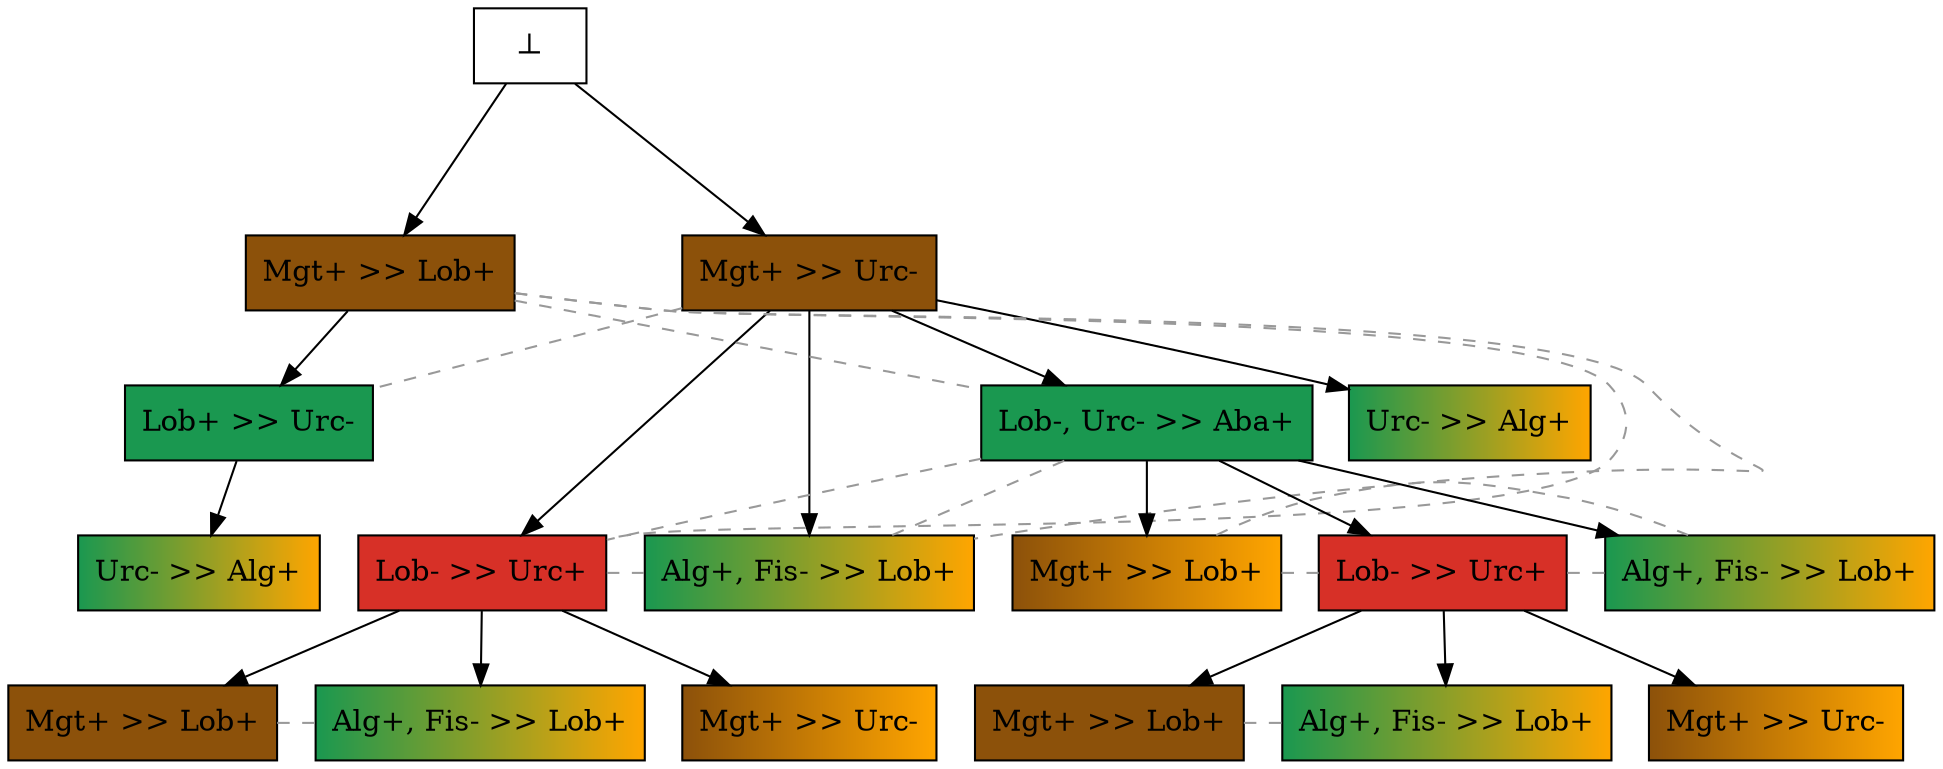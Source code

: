 digraph test {

//conflicts
e31 -> e40 [arrowhead=none color=gray60 style=dashed constraint=false];
e32 -> e49 [arrowhead=none color=gray60 style=dashed constraint=false];
e32 -> e74 [arrowhead=none color=gray60 style=dashed constraint=false];
e32 -> e552 [arrowhead=none color=gray60 style=dashed constraint=false];
e49 -> e74 [arrowhead=none color=gray60 style=dashed constraint=false];
e49 -> e552 [arrowhead=none color=gray60 style=dashed constraint=false];
e74 -> e552 [arrowhead=none color=gray60 style=dashed constraint=false];
e79 -> e99 [arrowhead=none color=gray60 style=dashed constraint=false];
e79 -> e427 [arrowhead=none color=gray60 style=dashed constraint=false];
e99 -> e427 [arrowhead=none color=gray60 style=dashed constraint=false];
e216 -> e282 [arrowhead=none color=gray60 style=dashed constraint=false];
e335 -> e414 [arrowhead=none color=gray60 style=dashed constraint=false];

e31 -> e47 [minlen=1];
e49 -> e79 [minlen=1];
e31 -> e49 [minlen=1];
e99 -> e216 [minlen=1];
e49 -> e99 [minlen=1];
e99 -> e217 [minlen=1];
e99 -> e282 [minlen=1];
e74 -> e335 [minlen=1];
e31 -> e74 [minlen=2];
e74 -> e336 [minlen=1];
e74 -> e414 [minlen=1];
e49 -> e427 [minlen=1];
e40 -> e524 [minlen=1];
e32 -> e40 [minlen=1];
e31 -> e552 [minlen=2];
e0 -> e31 [minlen=2];
e0 -> e32 [minlen=2];

e31 [color="black" fillcolor="#8c510a:#8c510a" label="Mgt+ >> Urc-" shape=box style=filled];
e32 [color="black" fillcolor="#8c510a:#8c510a" label="Mgt+ >> Lob+" shape=box style=filled];
e40 [color="black" fillcolor="#1a9850:#1a9850" label="Lob+ >> Urc-" shape=box style=filled];
e47 [color="black" fillcolor="#1a9850:orange" label="Urc- >> Alg+" shape=box style=filled];
e49 [color="black" fillcolor="#1a9850:#1a9850" label="Lob-, Urc- >> Aba+" shape=box style=filled];
e74 [color="black" fillcolor="#d73027:#d73027" label="Lob- >> Urc+" shape=box style=filled];
e79 [color="black" fillcolor="#8c510a:orange" label="Mgt+ >> Lob+" shape=box style=filled];
e99 [color="black" fillcolor="#d73027:#d73027" label="Lob- >> Urc+" shape=box style=filled];
e216 [color="black" fillcolor="#8c510a:#8c510a" label="Mgt+ >> Lob+" shape=box style=filled];
e217 [color="black" fillcolor="#8c510a:orange" label="Mgt+ >> Urc-" shape=box style=filled];
e282 [color="black" fillcolor="#1a9850:orange" label="Alg+, Fis- >> Lob+" shape=box style=filled];
e335 [color="black" fillcolor="#8c510a:#8c510a" label="Mgt+ >> Lob+" shape=box style=filled];
e336 [color="black" fillcolor="#8c510a:orange" label="Mgt+ >> Urc-" shape=box style=filled];
e414 [color="black" fillcolor="#1a9850:orange" label="Alg+, Fis- >> Lob+" shape=box style=filled];
e427 [color="black" fillcolor="#1a9850:orange" label="Alg+, Fis- >> Lob+" shape=box style=filled];
e524 [color="black" fillcolor="#1a9850:orange" label="Urc- >> Alg+" shape=box style=filled];
e552 [color="black" fillcolor="#1a9850:orange" label="Alg+, Fis- >> Lob+" shape=box style=filled];
e0 [fillcolor="white" label="⊥" shape=box style=filled];
}
